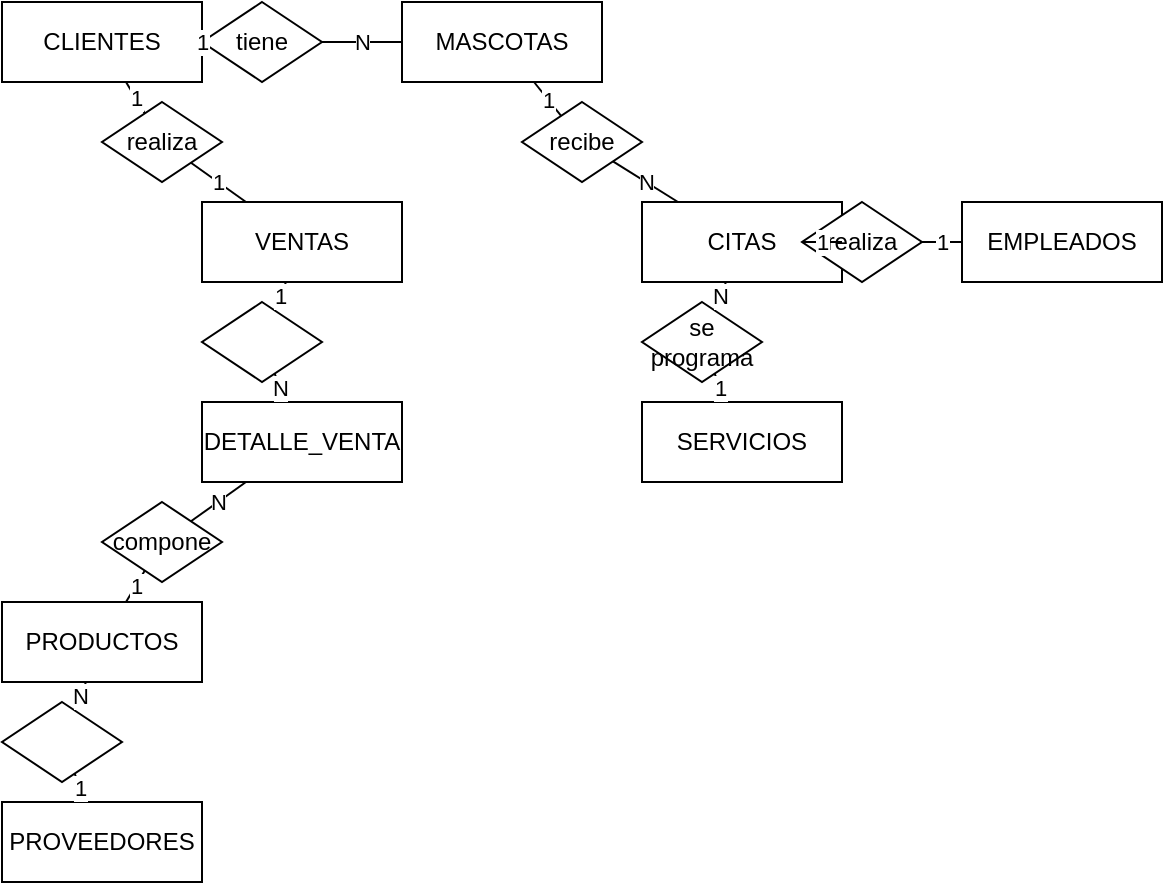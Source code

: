 <?xml version="1.0" ?>
<mxfile>
  <diagram name="Modelo ER Veterinaria">
    <mxGraphModel dx="1328" dy="793" grid="1" gridSize="10" guides="1" tooltips="1" connect="1" arrows="1" fold="1" page="1" pageScale="1" pageWidth="827" pageHeight="1169">
      <root>
        <mxCell id="0"/>
        <mxCell id="1" parent="0"/>
        <mxCell id="2" value="CLIENTES" style="shape=rectangle;whiteSpace=wrap;html=1;" vertex="1" parent="1">
          <mxGeometry x="120" y="40" width="100" height="40" as="geometry"/>
        </mxCell>
        <mxCell id="3" value="MASCOTAS" style="shape=rectangle;whiteSpace=wrap;html=1;" vertex="1" parent="1">
          <mxGeometry x="320" y="40" width="100" height="40" as="geometry"/>
        </mxCell>
        <mxCell id="4" value="VENTAS" style="shape=rectangle;whiteSpace=wrap;html=1;" vertex="1" parent="1">
          <mxGeometry x="220" y="140" width="100" height="40" as="geometry"/>
        </mxCell>
        <mxCell id="5" value="DETALLE_VENTA" style="shape=rectangle;whiteSpace=wrap;html=1;" vertex="1" parent="1">
          <mxGeometry x="220" y="240" width="100" height="40" as="geometry"/>
        </mxCell>
        <mxCell id="6" value="PRODUCTOS" style="shape=rectangle;whiteSpace=wrap;html=1;" vertex="1" parent="1">
          <mxGeometry x="120" y="340" width="100" height="40" as="geometry"/>
        </mxCell>
        <mxCell id="7" value="PROVEEDORES" style="shape=rectangle;whiteSpace=wrap;html=1;" vertex="1" parent="1">
          <mxGeometry x="120" y="440" width="100" height="40" as="geometry"/>
        </mxCell>
        <mxCell id="8" value="CITAS" style="shape=rectangle;whiteSpace=wrap;html=1;" vertex="1" parent="1">
          <mxGeometry x="440" y="140" width="100" height="40" as="geometry"/>
        </mxCell>
        <mxCell id="9" value="EMPLEADOS" style="shape=rectangle;whiteSpace=wrap;html=1;" vertex="1" parent="1">
          <mxGeometry x="600" y="140" width="100" height="40" as="geometry"/>
        </mxCell>
        <mxCell id="10" value="SERVICIOS" style="shape=rectangle;whiteSpace=wrap;html=1;" vertex="1" parent="1">
          <mxGeometry x="440" y="240" width="100" height="40" as="geometry"/>
        </mxCell>
        <mxCell id="11" value="tiene" style="rhombus;whiteSpace=wrap;html=1;" vertex="1" parent="1">
          <mxGeometry x="220" y="40" width="60" height="40" as="geometry"/>
        </mxCell>
        <mxCell id="12" value="1" edge="1" parent="1" style="endArrow=none;html=1;align=center;" source="2" target="11">
          <mxGeometry relative="1" as="geometry"/>
        </mxCell>
        <mxCell id="13" value="N" edge="1" parent="1" style="endArrow=none;html=1;align=center;" source="3" target="11">
          <mxGeometry relative="1" as="geometry"/>
        </mxCell>
        <mxCell id="14" value="realiza" style="rhombus;whiteSpace=wrap;html=1;" vertex="1" parent="1">
          <mxGeometry x="170" y="90" width="60" height="40" as="geometry"/>
        </mxCell>
        <mxCell id="15" value="1" edge="1" parent="1" style="endArrow=none;html=1;align=center;" source="2" target="14">
          <mxGeometry relative="1" as="geometry"/>
        </mxCell>
        <mxCell id="16" value="1" edge="1" parent="1" style="endArrow=none;html=1;align=center;" source="4" target="14">
          <mxGeometry relative="1" as="geometry"/>
        </mxCell>
        <mxCell id="17" value="recibe" style="rhombus;whiteSpace=wrap;html=1;" vertex="1" parent="1">
          <mxGeometry x="380" y="90" width="60" height="40" as="geometry"/>
        </mxCell>
        <mxCell id="18" value="1" edge="1" parent="1" style="endArrow=none;html=1;align=center;" source="3" target="17">
          <mxGeometry relative="1" as="geometry"/>
        </mxCell>
        <mxCell id="19" value="N" edge="1" parent="1" style="endArrow=none;html=1;align=center;" source="8" target="17">
          <mxGeometry relative="1" as="geometry"/>
        </mxCell>
        <mxCell id="20" value="compone" style="rhombus;whiteSpace=wrap;html=1;" vertex="1" parent="1">
          <mxGeometry x="170" y="290" width="60" height="40" as="geometry"/>
        </mxCell>
        <mxCell id="21" value="N" edge="1" parent="1" style="endArrow=none;html=1;align=center;" source="5" target="20">
          <mxGeometry relative="1" as="geometry"/>
        </mxCell>
        <mxCell id="22" value="1" edge="1" parent="1" style="endArrow=none;html=1;align=center;" source="6" target="20">
          <mxGeometry relative="1" as="geometry"/>
        </mxCell>
        <mxCell id="23" value="se programa" style="rhombus;whiteSpace=wrap;html=1;" vertex="1" parent="1">
          <mxGeometry x="440" y="190" width="60" height="40" as="geometry"/>
        </mxCell>
        <mxCell id="24" value="1" edge="1" parent="1" style="endArrow=none;html=1;align=center;" source="10" target="23">
          <mxGeometry relative="1" as="geometry"/>
        </mxCell>
        <mxCell id="25" value="N" edge="1" parent="1" style="endArrow=none;html=1;align=center;" source="8" target="23">
          <mxGeometry relative="1" as="geometry"/>
        </mxCell>
        <mxCell id="26" value="realiza" style="rhombus;whiteSpace=wrap;html=1;" vertex="1" parent="1">
          <mxGeometry x="520" y="140" width="60" height="40" as="geometry"/>
        </mxCell>
        <mxCell id="27" value="1" edge="1" parent="1" style="endArrow=none;html=1;align=center;" source="9" target="26">
          <mxGeometry relative="1" as="geometry"/>
        </mxCell>
        <mxCell id="28" value="1" edge="1" parent="1" style="endArrow=none;html=1;align=center;" source="8" target="26">
          <mxGeometry relative="1" as="geometry"/>
        </mxCell>
        <mxCell id="29" value="" style="rhombus;whiteSpace=wrap;html=1;" vertex="1" parent="1">
          <mxGeometry x="220" y="190" width="60" height="40" as="geometry"/>
        </mxCell>
        <mxCell id="30" value="1" edge="1" parent="1" style="endArrow=none;html=1;align=center;" source="4" target="29">
          <mxGeometry relative="1" as="geometry"/>
        </mxCell>
        <mxCell id="31" value="N" edge="1" parent="1" style="endArrow=none;html=1;align=center;" source="5" target="29">
          <mxGeometry relative="1" as="geometry"/>
        </mxCell>
        <mxCell id="32" value="" style="rhombus;whiteSpace=wrap;html=1;" vertex="1" parent="1">
          <mxGeometry x="120" y="390" width="60" height="40" as="geometry"/>
        </mxCell>
        <mxCell id="33" value="N" edge="1" parent="1" style="endArrow=none;html=1;align=center;" source="6" target="32">
          <mxGeometry relative="1" as="geometry"/>
        </mxCell>
        <mxCell id="34" value="1" edge="1" parent="1" style="endArrow=none;html=1;align=center;" source="7" target="32">
          <mxGeometry relative="1" as="geometry"/>
        </mxCell>
      </root>
    </mxGraphModel>
  </diagram>
</mxfile>
